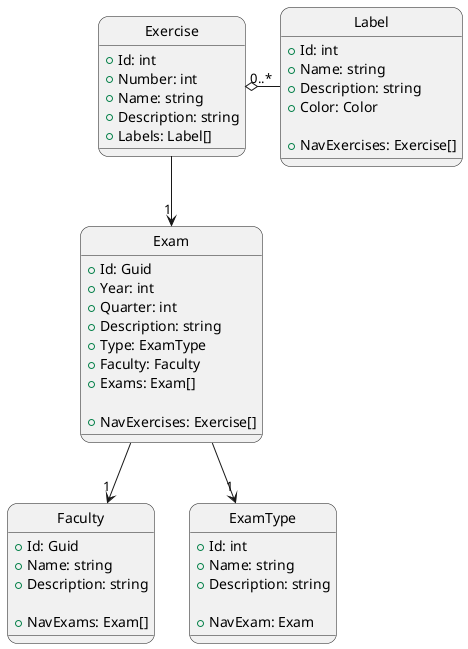 @startuml
hide circle
skinparam roundcorner 20

class Exam{
+Id: Guid
+Year: int
+Quarter: int
+Description: string
+Type: ExamType
+Faculty: Faculty
+Exams: Exam[]

+NavExercises: Exercise[]
}
class Faculty{
+Id: Guid
+Name: string
+Description: string

+NavExams: Exam[]
}
class Exercise{
+Id: int
+Number: int
+Name: string
+Description: string
+Labels: Label[]
}
class Label{
+Id: int
+Name: string
+Description: string
+Color: Color

+NavExercises: Exercise[]
}
class ExamType{
+Id: int
+Name: string
+Description: string

+NavExam: Exam
}

Exam -->"1" ExamType
Exam -->"1" Faculty
Exercise -->"1" Exam
Exercise o-"0..*" Label

@enduml